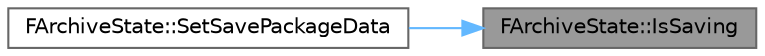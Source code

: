 digraph "FArchiveState::IsSaving"
{
 // INTERACTIVE_SVG=YES
 // LATEX_PDF_SIZE
  bgcolor="transparent";
  edge [fontname=Helvetica,fontsize=10,labelfontname=Helvetica,labelfontsize=10];
  node [fontname=Helvetica,fontsize=10,shape=box,height=0.2,width=0.4];
  rankdir="RL";
  Node1 [id="Node000001",label="FArchiveState::IsSaving",height=0.2,width=0.4,color="gray40", fillcolor="grey60", style="filled", fontcolor="black",tooltip="Returns true if this archive is for saving data, this can also be a pre-save preparation archive."];
  Node1 -> Node2 [id="edge1_Node000001_Node000002",dir="back",color="steelblue1",style="solid",tooltip=" "];
  Node2 [id="Node000002",label="FArchiveState::SetSavePackageData",height=0.2,width=0.4,color="grey40", fillcolor="white", style="filled",URL="$d8/dea/structFArchiveState.html#a2b64385f806ad70f6e8d037f57160eec",tooltip="Marks that this archive is one of the archives used by SavePackage, and provides access to data and f..."];
}

